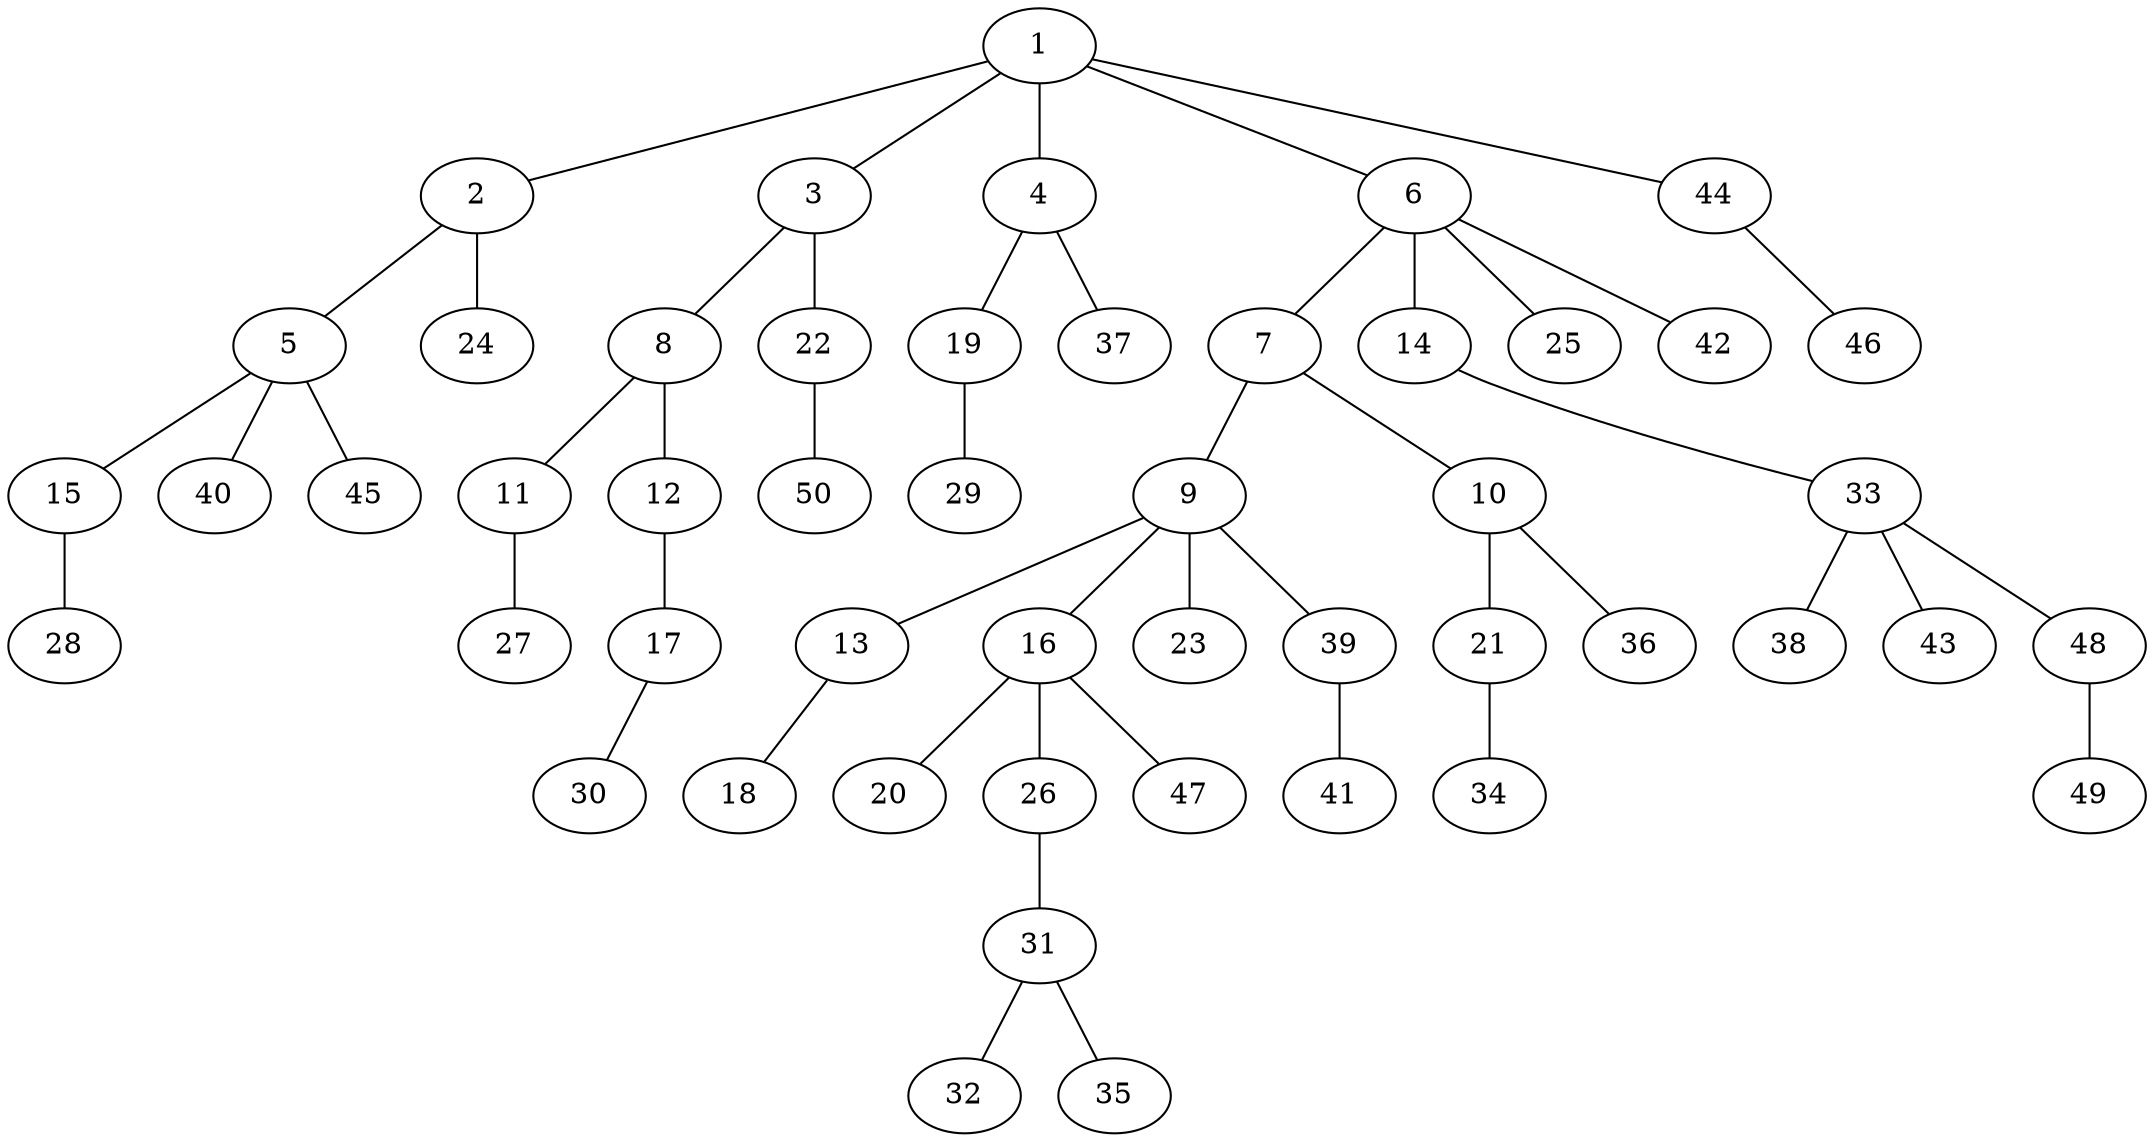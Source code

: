graph graphname {1--2
1--3
1--4
1--6
1--44
2--5
2--24
3--8
3--22
4--19
4--37
5--15
5--40
5--45
6--7
6--14
6--25
6--42
7--9
7--10
8--11
8--12
9--13
9--16
9--23
9--39
10--21
10--36
11--27
12--17
13--18
14--33
15--28
16--20
16--26
16--47
17--30
19--29
21--34
22--50
26--31
31--32
31--35
33--38
33--43
33--48
39--41
44--46
48--49
}